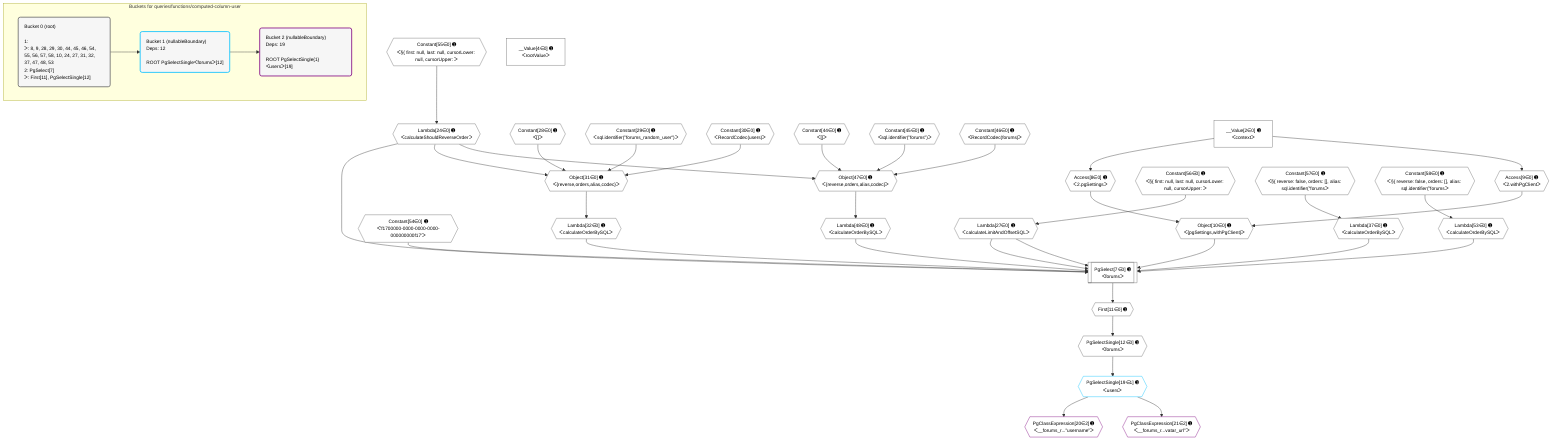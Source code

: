 %%{init: {'themeVariables': { 'fontSize': '12px'}}}%%
graph TD
    classDef path fill:#eee,stroke:#000,color:#000
    classDef plan fill:#fff,stroke-width:1px,color:#000
    classDef itemplan fill:#fff,stroke-width:2px,color:#000
    classDef unbatchedplan fill:#dff,stroke-width:1px,color:#000
    classDef sideeffectplan fill:#fcc,stroke-width:2px,color:#000
    classDef bucket fill:#f6f6f6,color:#000,stroke-width:2px,text-align:left


    %% plan dependencies
    PgSelect7[["PgSelect[7∈0] ➊<br />ᐸforumsᐳ"]]:::plan
    Object10{{"Object[10∈0] ➊<br />ᐸ{pgSettings,withPgClient}ᐳ"}}:::plan
    Constant54{{"Constant[54∈0] ➊<br />ᐸ'f1700000-0000-0000-0000-000000000f17'ᐳ"}}:::plan
    Lambda27{{"Lambda[27∈0] ➊<br />ᐸcalculateLimitAndOffsetSQLᐳ"}}:::plan
    Lambda32{{"Lambda[32∈0] ➊<br />ᐸcalculateOrderBySQLᐳ"}}:::plan
    Lambda37{{"Lambda[37∈0] ➊<br />ᐸcalculateOrderBySQLᐳ"}}:::plan
    Lambda24{{"Lambda[24∈0] ➊<br />ᐸcalculateShouldReverseOrderᐳ"}}:::plan
    Lambda48{{"Lambda[48∈0] ➊<br />ᐸcalculateOrderBySQLᐳ"}}:::plan
    Lambda53{{"Lambda[53∈0] ➊<br />ᐸcalculateOrderBySQLᐳ"}}:::plan
    Object10 & Constant54 & Lambda27 & Lambda32 & Lambda37 & Lambda24 & Lambda27 & Lambda48 & Lambda53 --> PgSelect7
    Object31{{"Object[31∈0] ➊<br />ᐸ{reverse,orders,alias,codec}ᐳ"}}:::plan
    Constant28{{"Constant[28∈0] ➊<br />ᐸ[]ᐳ"}}:::plan
    Constant29{{"Constant[29∈0] ➊<br />ᐸsql.identifier(”forums_random_user”)ᐳ"}}:::plan
    Constant30{{"Constant[30∈0] ➊<br />ᐸRecordCodec(users)ᐳ"}}:::plan
    Lambda24 & Constant28 & Constant29 & Constant30 --> Object31
    Object47{{"Object[47∈0] ➊<br />ᐸ{reverse,orders,alias,codec}ᐳ"}}:::plan
    Constant44{{"Constant[44∈0] ➊<br />ᐸ[]ᐳ"}}:::plan
    Constant45{{"Constant[45∈0] ➊<br />ᐸsql.identifier(”forums”)ᐳ"}}:::plan
    Constant46{{"Constant[46∈0] ➊<br />ᐸRecordCodec(forums)ᐳ"}}:::plan
    Lambda24 & Constant44 & Constant45 & Constant46 --> Object47
    Access8{{"Access[8∈0] ➊<br />ᐸ2.pgSettingsᐳ"}}:::plan
    Access9{{"Access[9∈0] ➊<br />ᐸ2.withPgClientᐳ"}}:::plan
    Access8 & Access9 --> Object10
    __Value2["__Value[2∈0] ➊<br />ᐸcontextᐳ"]:::plan
    __Value2 --> Access8
    __Value2 --> Access9
    First11{{"First[11∈0] ➊"}}:::plan
    PgSelect7 --> First11
    PgSelectSingle12{{"PgSelectSingle[12∈0] ➊<br />ᐸforumsᐳ"}}:::plan
    First11 --> PgSelectSingle12
    Constant55{{"Constant[55∈0] ➊<br />ᐸ§{ first: null, last: null, cursorLower: null, cursorUpper: ᐳ"}}:::plan
    Constant55 --> Lambda24
    Constant56{{"Constant[56∈0] ➊<br />ᐸ§{ first: null, last: null, cursorLower: null, cursorUpper: ᐳ"}}:::plan
    Constant56 --> Lambda27
    Object31 --> Lambda32
    Constant57{{"Constant[57∈0] ➊<br />ᐸ§{ reverse: false, orders: [], alias: sql.identifier(”forumsᐳ"}}:::plan
    Constant57 --> Lambda37
    Object47 --> Lambda48
    Constant58{{"Constant[58∈0] ➊<br />ᐸ§{ reverse: false, orders: [], alias: sql.identifier(”forumsᐳ"}}:::plan
    Constant58 --> Lambda53
    __Value4["__Value[4∈0] ➊<br />ᐸrootValueᐳ"]:::plan
    PgSelectSingle19{{"PgSelectSingle[19∈1] ➊<br />ᐸusersᐳ"}}:::plan
    PgSelectSingle12 --> PgSelectSingle19
    PgClassExpression20{{"PgClassExpression[20∈2] ➊<br />ᐸ__forums_r...”username”ᐳ"}}:::plan
    PgSelectSingle19 --> PgClassExpression20
    PgClassExpression21{{"PgClassExpression[21∈2] ➊<br />ᐸ__forums_r...vatar_url”ᐳ"}}:::plan
    PgSelectSingle19 --> PgClassExpression21

    %% define steps

    subgraph "Buckets for queries/functions/computed-column-user"
    Bucket0("Bucket 0 (root)<br /><br />1: <br />ᐳ: 8, 9, 28, 29, 30, 44, 45, 46, 54, 55, 56, 57, 58, 10, 24, 27, 31, 32, 37, 47, 48, 53<br />2: PgSelect[7]<br />ᐳ: First[11], PgSelectSingle[12]"):::bucket
    classDef bucket0 stroke:#696969
    class Bucket0,__Value2,__Value4,PgSelect7,Access8,Access9,Object10,First11,PgSelectSingle12,Lambda24,Lambda27,Constant28,Constant29,Constant30,Object31,Lambda32,Lambda37,Constant44,Constant45,Constant46,Object47,Lambda48,Lambda53,Constant54,Constant55,Constant56,Constant57,Constant58 bucket0
    Bucket1("Bucket 1 (nullableBoundary)<br />Deps: 12<br /><br />ROOT PgSelectSingleᐸforumsᐳ[12]"):::bucket
    classDef bucket1 stroke:#00bfff
    class Bucket1,PgSelectSingle19 bucket1
    Bucket2("Bucket 2 (nullableBoundary)<br />Deps: 19<br /><br />ROOT PgSelectSingle{1}ᐸusersᐳ[19]"):::bucket
    classDef bucket2 stroke:#7f007f
    class Bucket2,PgClassExpression20,PgClassExpression21 bucket2
    Bucket0 --> Bucket1
    Bucket1 --> Bucket2
    end